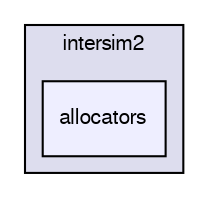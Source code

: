 digraph G {
  bgcolor=transparent;
  compound=true
  node [ fontsize="10", fontname="FreeSans"];
  edge [ labelfontsize="10", labelfontname="FreeSans"];
  subgraph clusterdir_7e44b91c2d8bca2324eb4df0ed8bb374 {
    graph [ bgcolor="#ddddee", pencolor="black", label="intersim2" fontname="FreeSans", fontsize="10", URL="dir_7e44b91c2d8bca2324eb4df0ed8bb374.html"]
  dir_5c72f1b41d4cec6d7103e4b467d9377c [shape=box, label="allocators", style="filled", fillcolor="#eeeeff", pencolor="black", URL="dir_5c72f1b41d4cec6d7103e4b467d9377c.html"];
  }
}
